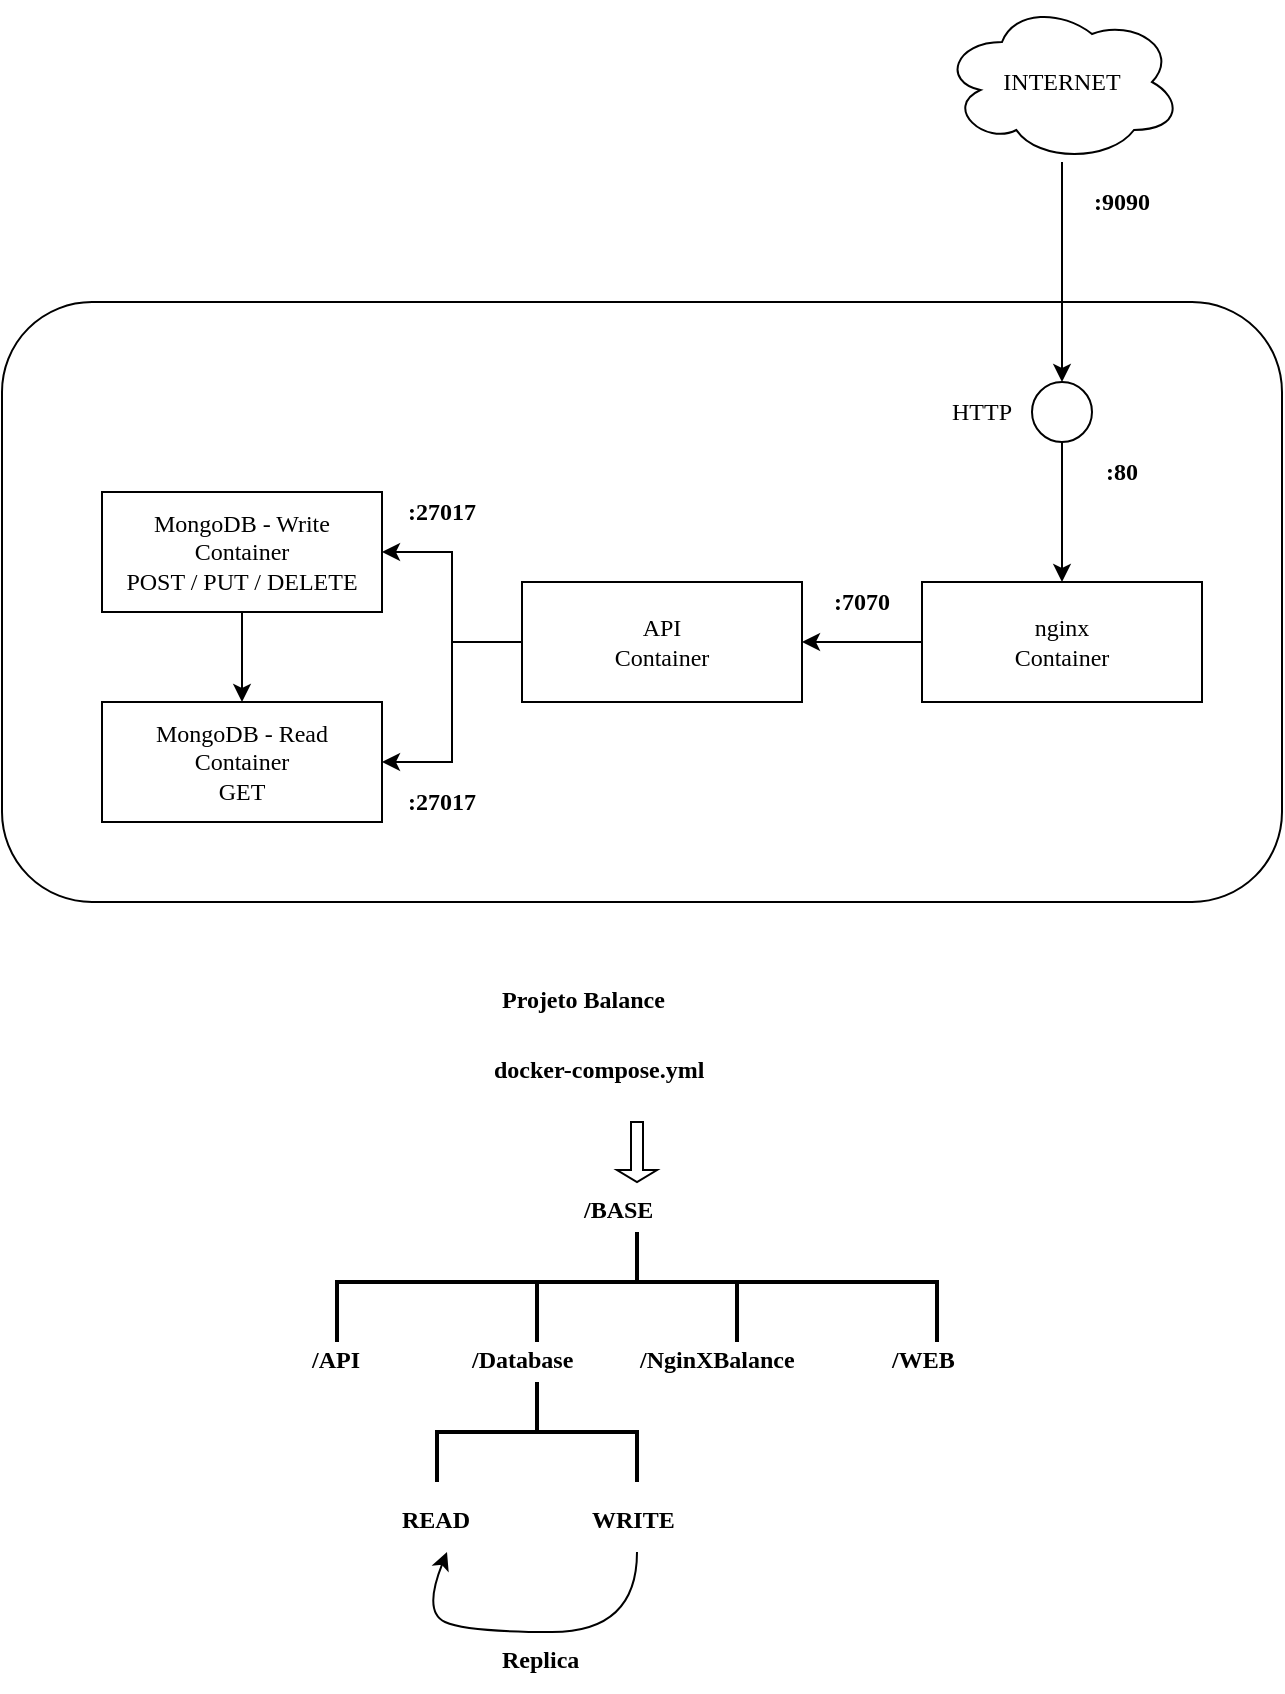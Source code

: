 <mxfile version="13.1.14" type="device"><diagram id="Xgn58JvhsMZkhJt-wxpj" name="Page-1"><mxGraphModel dx="726" dy="632" grid="1" gridSize="10" guides="1" tooltips="1" connect="1" arrows="1" fold="1" page="1" pageScale="1" pageWidth="827" pageHeight="1169" math="0" shadow="0"><root><mxCell id="0"/><mxCell id="1" parent="0"/><mxCell id="EoxCqjGl-abtQ0Ai1Id4-6" value="" style="rounded=1;whiteSpace=wrap;html=1;" vertex="1" parent="1"><mxGeometry x="50" y="340" width="640" height="300" as="geometry"/></mxCell><mxCell id="EoxCqjGl-abtQ0Ai1Id4-11" style="edgeStyle=orthogonalEdgeStyle;rounded=0;orthogonalLoop=1;jettySize=auto;html=1;fontFamily=Verdana;" edge="1" parent="1" source="EoxCqjGl-abtQ0Ai1Id4-13" target="EoxCqjGl-abtQ0Ai1Id4-7"><mxGeometry relative="1" as="geometry"/></mxCell><mxCell id="EoxCqjGl-abtQ0Ai1Id4-1" value="INTERNET" style="ellipse;shape=cloud;whiteSpace=wrap;html=1;fontFamily=Verdana;" vertex="1" parent="1"><mxGeometry x="520" y="190" width="120" height="80" as="geometry"/></mxCell><mxCell id="EoxCqjGl-abtQ0Ai1Id4-3" value="" style="shape=image;html=1;verticalAlign=top;verticalLabelPosition=bottom;labelBackgroundColor=#ffffff;imageAspect=0;aspect=fixed;image=https://cdn0.iconfinder.com/data/icons/social-media-2104/24/social_media_social_media_logo_docker-128.png" vertex="1" parent="1"><mxGeometry x="60" y="340" width="88" height="88" as="geometry"/></mxCell><mxCell id="EoxCqjGl-abtQ0Ai1Id4-15" style="edgeStyle=orthogonalEdgeStyle;rounded=0;orthogonalLoop=1;jettySize=auto;html=1;entryX=1;entryY=0.5;entryDx=0;entryDy=0;fontFamily=Verdana;" edge="1" parent="1" source="EoxCqjGl-abtQ0Ai1Id4-7" target="EoxCqjGl-abtQ0Ai1Id4-8"><mxGeometry relative="1" as="geometry"/></mxCell><mxCell id="EoxCqjGl-abtQ0Ai1Id4-7" value="nginx&lt;br&gt;Container" style="rounded=0;whiteSpace=wrap;html=1;fontFamily=Verdana;" vertex="1" parent="1"><mxGeometry x="510" y="480" width="140" height="60" as="geometry"/></mxCell><mxCell id="EoxCqjGl-abtQ0Ai1Id4-18" style="edgeStyle=orthogonalEdgeStyle;rounded=0;orthogonalLoop=1;jettySize=auto;html=1;entryX=1;entryY=0.5;entryDx=0;entryDy=0;fontFamily=Verdana;" edge="1" parent="1" source="EoxCqjGl-abtQ0Ai1Id4-8" target="EoxCqjGl-abtQ0Ai1Id4-10"><mxGeometry relative="1" as="geometry"/></mxCell><mxCell id="EoxCqjGl-abtQ0Ai1Id4-21" style="edgeStyle=orthogonalEdgeStyle;rounded=0;orthogonalLoop=1;jettySize=auto;html=1;entryX=1;entryY=0.5;entryDx=0;entryDy=0;fontFamily=Verdana;" edge="1" parent="1" source="EoxCqjGl-abtQ0Ai1Id4-8" target="EoxCqjGl-abtQ0Ai1Id4-9"><mxGeometry relative="1" as="geometry"/></mxCell><mxCell id="EoxCqjGl-abtQ0Ai1Id4-8" value="API&lt;br&gt;Container" style="rounded=0;whiteSpace=wrap;html=1;fontFamily=Verdana;" vertex="1" parent="1"><mxGeometry x="310" y="480" width="140" height="60" as="geometry"/></mxCell><mxCell id="EoxCqjGl-abtQ0Ai1Id4-19" style="edgeStyle=orthogonalEdgeStyle;rounded=0;orthogonalLoop=1;jettySize=auto;html=1;entryX=0.5;entryY=0;entryDx=0;entryDy=0;fontFamily=Verdana;" edge="1" parent="1" source="EoxCqjGl-abtQ0Ai1Id4-9" target="EoxCqjGl-abtQ0Ai1Id4-10"><mxGeometry relative="1" as="geometry"/></mxCell><mxCell id="EoxCqjGl-abtQ0Ai1Id4-9" value="MongoDB - Write&lt;br&gt;Container&lt;br&gt;POST / PUT / DELETE" style="rounded=0;whiteSpace=wrap;html=1;fontFamily=Verdana;" vertex="1" parent="1"><mxGeometry x="100" y="435" width="140" height="60" as="geometry"/></mxCell><mxCell id="EoxCqjGl-abtQ0Ai1Id4-10" value="MongoDB - Read&lt;br&gt;Container&lt;br&gt;GET" style="rounded=0;whiteSpace=wrap;html=1;fontFamily=Verdana;" vertex="1" parent="1"><mxGeometry x="100" y="540" width="140" height="60" as="geometry"/></mxCell><mxCell id="EoxCqjGl-abtQ0Ai1Id4-13" value="" style="ellipse;whiteSpace=wrap;html=1;aspect=fixed;fontFamily=Verdana;" vertex="1" parent="1"><mxGeometry x="565" y="380" width="30" height="30" as="geometry"/></mxCell><mxCell id="EoxCqjGl-abtQ0Ai1Id4-14" style="edgeStyle=orthogonalEdgeStyle;rounded=0;orthogonalLoop=1;jettySize=auto;html=1;fontFamily=Verdana;" edge="1" parent="1" source="EoxCqjGl-abtQ0Ai1Id4-1" target="EoxCqjGl-abtQ0Ai1Id4-13"><mxGeometry relative="1" as="geometry"><mxPoint x="580" y="170" as="sourcePoint"/><mxPoint x="580" y="490" as="targetPoint"/></mxGeometry></mxCell><mxCell id="EoxCqjGl-abtQ0Ai1Id4-22" value="&lt;div&gt;:9090&lt;/div&gt;" style="text;html=1;strokeColor=none;fillColor=none;align=center;verticalAlign=middle;whiteSpace=wrap;rounded=0;fontStyle=1;fontFamily=Verdana;" vertex="1" parent="1"><mxGeometry x="590" y="280" width="40" height="20" as="geometry"/></mxCell><mxCell id="EoxCqjGl-abtQ0Ai1Id4-23" value=":80" style="text;html=1;strokeColor=none;fillColor=none;align=center;verticalAlign=middle;whiteSpace=wrap;rounded=0;fontStyle=1;fontFamily=Verdana;" vertex="1" parent="1"><mxGeometry x="590" y="415" width="40" height="20" as="geometry"/></mxCell><mxCell id="EoxCqjGl-abtQ0Ai1Id4-24" value=":7070" style="text;html=1;strokeColor=none;fillColor=none;align=center;verticalAlign=middle;whiteSpace=wrap;rounded=0;fontStyle=1;fontFamily=Verdana;" vertex="1" parent="1"><mxGeometry x="460" y="480" width="40" height="20" as="geometry"/></mxCell><mxCell id="EoxCqjGl-abtQ0Ai1Id4-25" value=":27017" style="text;html=1;strokeColor=none;fillColor=none;align=center;verticalAlign=middle;whiteSpace=wrap;rounded=0;fontStyle=1;fontFamily=Verdana;" vertex="1" parent="1"><mxGeometry x="250" y="580" width="40" height="20" as="geometry"/></mxCell><mxCell id="EoxCqjGl-abtQ0Ai1Id4-26" value=":27017" style="text;html=1;strokeColor=none;fillColor=none;align=center;verticalAlign=middle;whiteSpace=wrap;rounded=0;fontStyle=1;fontFamily=Verdana;" vertex="1" parent="1"><mxGeometry x="250" y="435" width="40" height="20" as="geometry"/></mxCell><mxCell id="EoxCqjGl-abtQ0Ai1Id4-30" value="HTTP" style="text;html=1;strokeColor=none;fillColor=none;align=center;verticalAlign=middle;whiteSpace=wrap;rounded=0;fontFamily=Verdana;" vertex="1" parent="1"><mxGeometry x="520" y="385" width="40" height="20" as="geometry"/></mxCell><mxCell id="EoxCqjGl-abtQ0Ai1Id4-32" value="" style="strokeWidth=2;html=1;shape=mxgraph.flowchart.annotation_2;align=left;labelPosition=right;pointerEvents=1;fontFamily=Verdana;rotation=90;fontStyle=1" vertex="1" parent="1"><mxGeometry x="342.5" y="780" width="50" height="100" as="geometry"/></mxCell><mxCell id="EoxCqjGl-abtQ0Ai1Id4-33" value="Projeto Balance" style="text;whiteSpace=wrap;html=1;fontFamily=Verdana;fontStyle=1" vertex="1" parent="1"><mxGeometry x="297.5" y="675" width="140" height="35" as="geometry"/></mxCell><mxCell id="EoxCqjGl-abtQ0Ai1Id4-34" value="docker-compose.yml" style="text;whiteSpace=wrap;html=1;fontFamily=Verdana;fontStyle=1" vertex="1" parent="1"><mxGeometry x="293.75" y="710" width="152.5" height="30" as="geometry"/></mxCell><mxCell id="EoxCqjGl-abtQ0Ai1Id4-35" value="" style="strokeWidth=2;html=1;shape=mxgraph.flowchart.annotation_1;align=left;pointerEvents=1;fontFamily=Verdana;rotation=90;fontStyle=1" vertex="1" parent="1"><mxGeometry x="252.5" y="795" width="30" height="100" as="geometry"/></mxCell><mxCell id="EoxCqjGl-abtQ0Ai1Id4-36" value="" style="strokeWidth=2;html=1;shape=mxgraph.flowchart.annotation_1;align=left;pointerEvents=1;fontFamily=Verdana;rotation=90;fontStyle=1" vertex="1" parent="1"><mxGeometry x="452.5" y="795" width="30" height="100" as="geometry"/></mxCell><mxCell id="EoxCqjGl-abtQ0Ai1Id4-37" value="/API" style="text;whiteSpace=wrap;html=1;fontFamily=Verdana;fontStyle=1" vertex="1" parent="1"><mxGeometry x="202.5" y="855" width="30" height="30" as="geometry"/></mxCell><mxCell id="EoxCqjGl-abtQ0Ai1Id4-38" value="/Database" style="text;whiteSpace=wrap;html=1;fontFamily=Verdana;fontStyle=1" vertex="1" parent="1"><mxGeometry x="282.5" y="855" width="70" height="30" as="geometry"/></mxCell><mxCell id="EoxCqjGl-abtQ0Ai1Id4-40" value="/NginXBalance" style="text;whiteSpace=wrap;html=1;fontFamily=Verdana;fontStyle=1" vertex="1" parent="1"><mxGeometry x="366.5" y="855" width="100" height="30" as="geometry"/></mxCell><mxCell id="EoxCqjGl-abtQ0Ai1Id4-41" value="/WEB" style="text;whiteSpace=wrap;html=1;fontFamily=Verdana;fontStyle=1" vertex="1" parent="1"><mxGeometry x="492.5" y="855" width="45" height="30" as="geometry"/></mxCell><mxCell id="EoxCqjGl-abtQ0Ai1Id4-42" value="" style="strokeWidth=2;html=1;shape=mxgraph.flowchart.annotation_2;align=left;labelPosition=right;pointerEvents=1;fontFamily=Verdana;rotation=90;" vertex="1" parent="1"><mxGeometry x="292.5" y="855" width="50" height="100" as="geometry"/></mxCell><mxCell id="EoxCqjGl-abtQ0Ai1Id4-43" value="READ" style="text;whiteSpace=wrap;html=1;fontFamily=Verdana;fontStyle=1" vertex="1" parent="1"><mxGeometry x="247.5" y="935" width="50" height="30" as="geometry"/></mxCell><mxCell id="EoxCqjGl-abtQ0Ai1Id4-44" value="WRITE" style="text;whiteSpace=wrap;html=1;fontFamily=Verdana;fontStyle=1" vertex="1" parent="1"><mxGeometry x="342.5" y="935" width="50" height="30" as="geometry"/></mxCell><mxCell id="EoxCqjGl-abtQ0Ai1Id4-48" value="" style="curved=1;endArrow=classic;html=1;fontFamily=Verdana;entryX=0.5;entryY=1;entryDx=0;entryDy=0;exitX=0.5;exitY=1;exitDx=0;exitDy=0;" edge="1" parent="1" source="EoxCqjGl-abtQ0Ai1Id4-44" target="EoxCqjGl-abtQ0Ai1Id4-43"><mxGeometry width="50" height="50" relative="1" as="geometry"><mxPoint x="312.5" y="1045" as="sourcePoint"/><mxPoint x="362.5" y="995" as="targetPoint"/><Array as="points"><mxPoint x="367.5" y="1005"/><mxPoint x="282.5" y="1005"/><mxPoint x="260.5" y="995"/></Array></mxGeometry></mxCell><mxCell id="EoxCqjGl-abtQ0Ai1Id4-49" value="Replica" style="text;whiteSpace=wrap;html=1;fontFamily=Verdana;fontStyle=1" vertex="1" parent="1"><mxGeometry x="297.5" y="1005" width="50" height="30" as="geometry"/></mxCell><mxCell id="EoxCqjGl-abtQ0Ai1Id4-50" value="/BASE" style="text;whiteSpace=wrap;html=1;fontFamily=Verdana;fontStyle=1" vertex="1" parent="1"><mxGeometry x="338.75" y="780" width="52.5" height="30" as="geometry"/></mxCell><mxCell id="EoxCqjGl-abtQ0Ai1Id4-58" value="" style="shape=singleArrow;direction=south;whiteSpace=wrap;html=1;fontFamily=Verdana;" vertex="1" parent="1"><mxGeometry x="357.5" y="750" width="20" height="30" as="geometry"/></mxCell></root></mxGraphModel></diagram></mxfile>